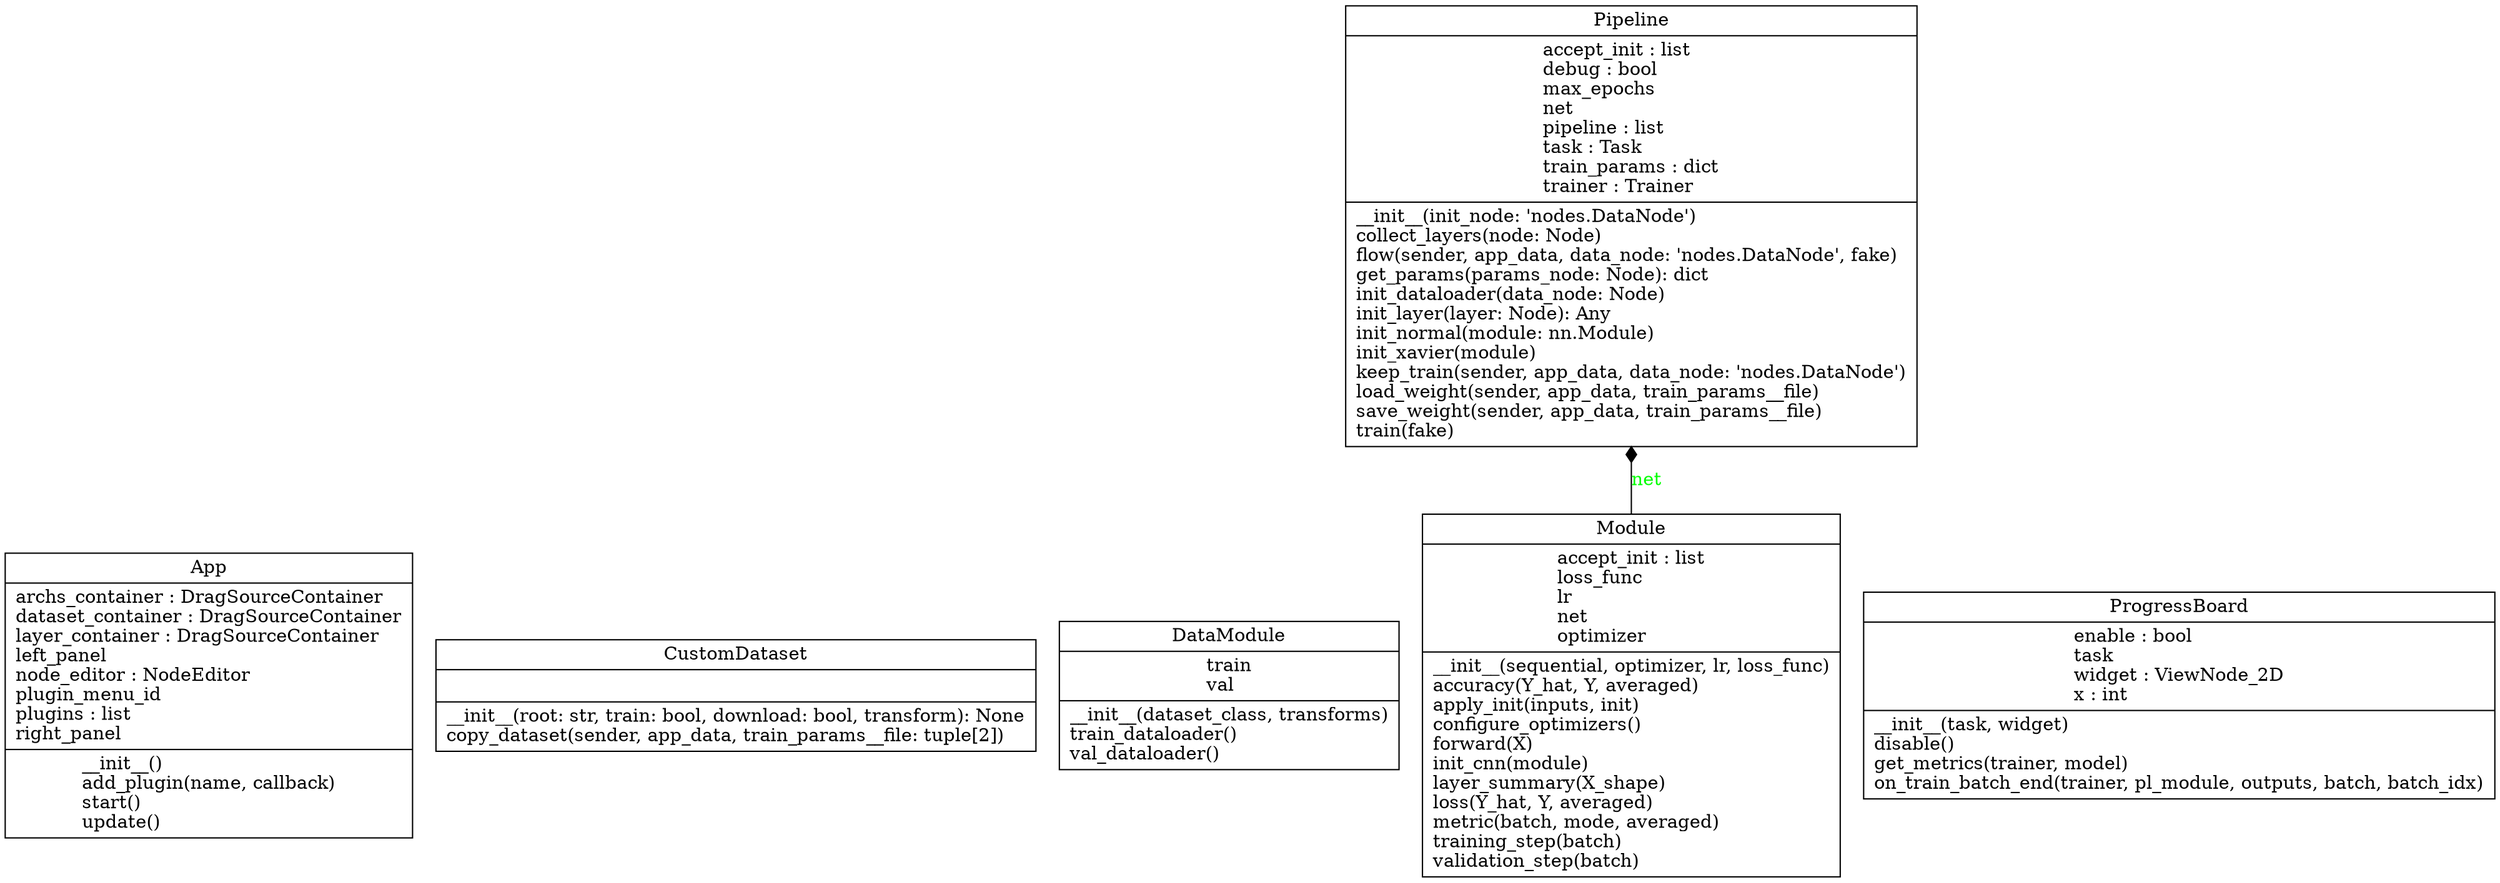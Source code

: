 digraph "classes" {
rankdir=BT
charset="utf-8"
"app.main.App" [color="black", fontcolor="black", label=<{App|archs_container : DragSourceContainer<br ALIGN="LEFT"/>dataset_container : DragSourceContainer<br ALIGN="LEFT"/>layer_container : DragSourceContainer<br ALIGN="LEFT"/>left_panel<br ALIGN="LEFT"/>node_editor : NodeEditor<br ALIGN="LEFT"/>plugin_menu_id<br ALIGN="LEFT"/>plugins : list<br ALIGN="LEFT"/>right_panel<br ALIGN="LEFT"/>|__init__()<br ALIGN="LEFT"/>add_plugin(name, callback)<br ALIGN="LEFT"/>start()<br ALIGN="LEFT"/>update()<br ALIGN="LEFT"/>}>, shape="record", style="solid"];
"app.trash.CustomDataset" [color="black", fontcolor="black", label=<{CustomDataset|<br ALIGN="LEFT"/>|__init__(root: str, train: bool, download: bool, transform): None<br ALIGN="LEFT"/>copy_dataset(sender, app_data, train_params__file: tuple[2])<br ALIGN="LEFT"/>}>, shape="record", style="solid"];
"app.lightning_data.DataModule" [color="black", fontcolor="black", label=<{DataModule|train<br ALIGN="LEFT"/>val<br ALIGN="LEFT"/>|__init__(dataset_class, transforms)<br ALIGN="LEFT"/>train_dataloader()<br ALIGN="LEFT"/>val_dataloader()<br ALIGN="LEFT"/>}>, shape="record", style="solid"];
"app.lightning_module.Module" [color="black", fontcolor="black", label=<{Module|accept_init : list<br ALIGN="LEFT"/>loss_func<br ALIGN="LEFT"/>lr<br ALIGN="LEFT"/>net<br ALIGN="LEFT"/>optimizer<br ALIGN="LEFT"/>|__init__(sequential, optimizer, lr, loss_func)<br ALIGN="LEFT"/>accuracy(Y_hat, Y, averaged)<br ALIGN="LEFT"/>apply_init(inputs, init)<br ALIGN="LEFT"/>configure_optimizers()<br ALIGN="LEFT"/>forward(X)<br ALIGN="LEFT"/>init_cnn(module)<br ALIGN="LEFT"/>layer_summary(X_shape)<br ALIGN="LEFT"/>loss(Y_hat, Y, averaged)<br ALIGN="LEFT"/>metric(batch, mode, averaged)<br ALIGN="LEFT"/>training_step(batch)<br ALIGN="LEFT"/>validation_step(batch)<br ALIGN="LEFT"/>}>, shape="record", style="solid"];
"app.pipeline.Pipeline" [color="black", fontcolor="black", label=<{Pipeline|accept_init : list<br ALIGN="LEFT"/>debug : bool<br ALIGN="LEFT"/>max_epochs<br ALIGN="LEFT"/>net<br ALIGN="LEFT"/>pipeline : list<br ALIGN="LEFT"/>task : Task<br ALIGN="LEFT"/>train_params : dict<br ALIGN="LEFT"/>trainer : Trainer<br ALIGN="LEFT"/>|__init__(init_node: 'nodes.DataNode')<br ALIGN="LEFT"/>collect_layers(node: Node)<br ALIGN="LEFT"/>flow(sender, app_data, data_node: 'nodes.DataNode', fake)<br ALIGN="LEFT"/>get_params(params_node: Node): dict<br ALIGN="LEFT"/>init_dataloader(data_node: Node)<br ALIGN="LEFT"/>init_layer(layer: Node): Any<br ALIGN="LEFT"/>init_normal(module: nn.Module)<br ALIGN="LEFT"/>init_xavier(module)<br ALIGN="LEFT"/>keep_train(sender, app_data, data_node: 'nodes.DataNode')<br ALIGN="LEFT"/>load_weight(sender, app_data, train_params__file)<br ALIGN="LEFT"/>save_weight(sender, app_data, train_params__file)<br ALIGN="LEFT"/>train(fake)<br ALIGN="LEFT"/>}>, shape="record", style="solid"];
"app.trash.ProgressBoard" [color="black", fontcolor="black", label=<{ProgressBoard|enable : bool<br ALIGN="LEFT"/>task<br ALIGN="LEFT"/>widget : ViewNode_2D<br ALIGN="LEFT"/>x : int<br ALIGN="LEFT"/>|__init__(task, widget)<br ALIGN="LEFT"/>disable()<br ALIGN="LEFT"/>get_metrics(trainer, model)<br ALIGN="LEFT"/>on_train_batch_end(trainer, pl_module, outputs, batch, batch_idx)<br ALIGN="LEFT"/>}>, shape="record", style="solid"];
"app.lightning_module.Module" -> "app.pipeline.Pipeline" [arrowhead="diamond", arrowtail="none", fontcolor="green", label="net", style="solid"];
}
